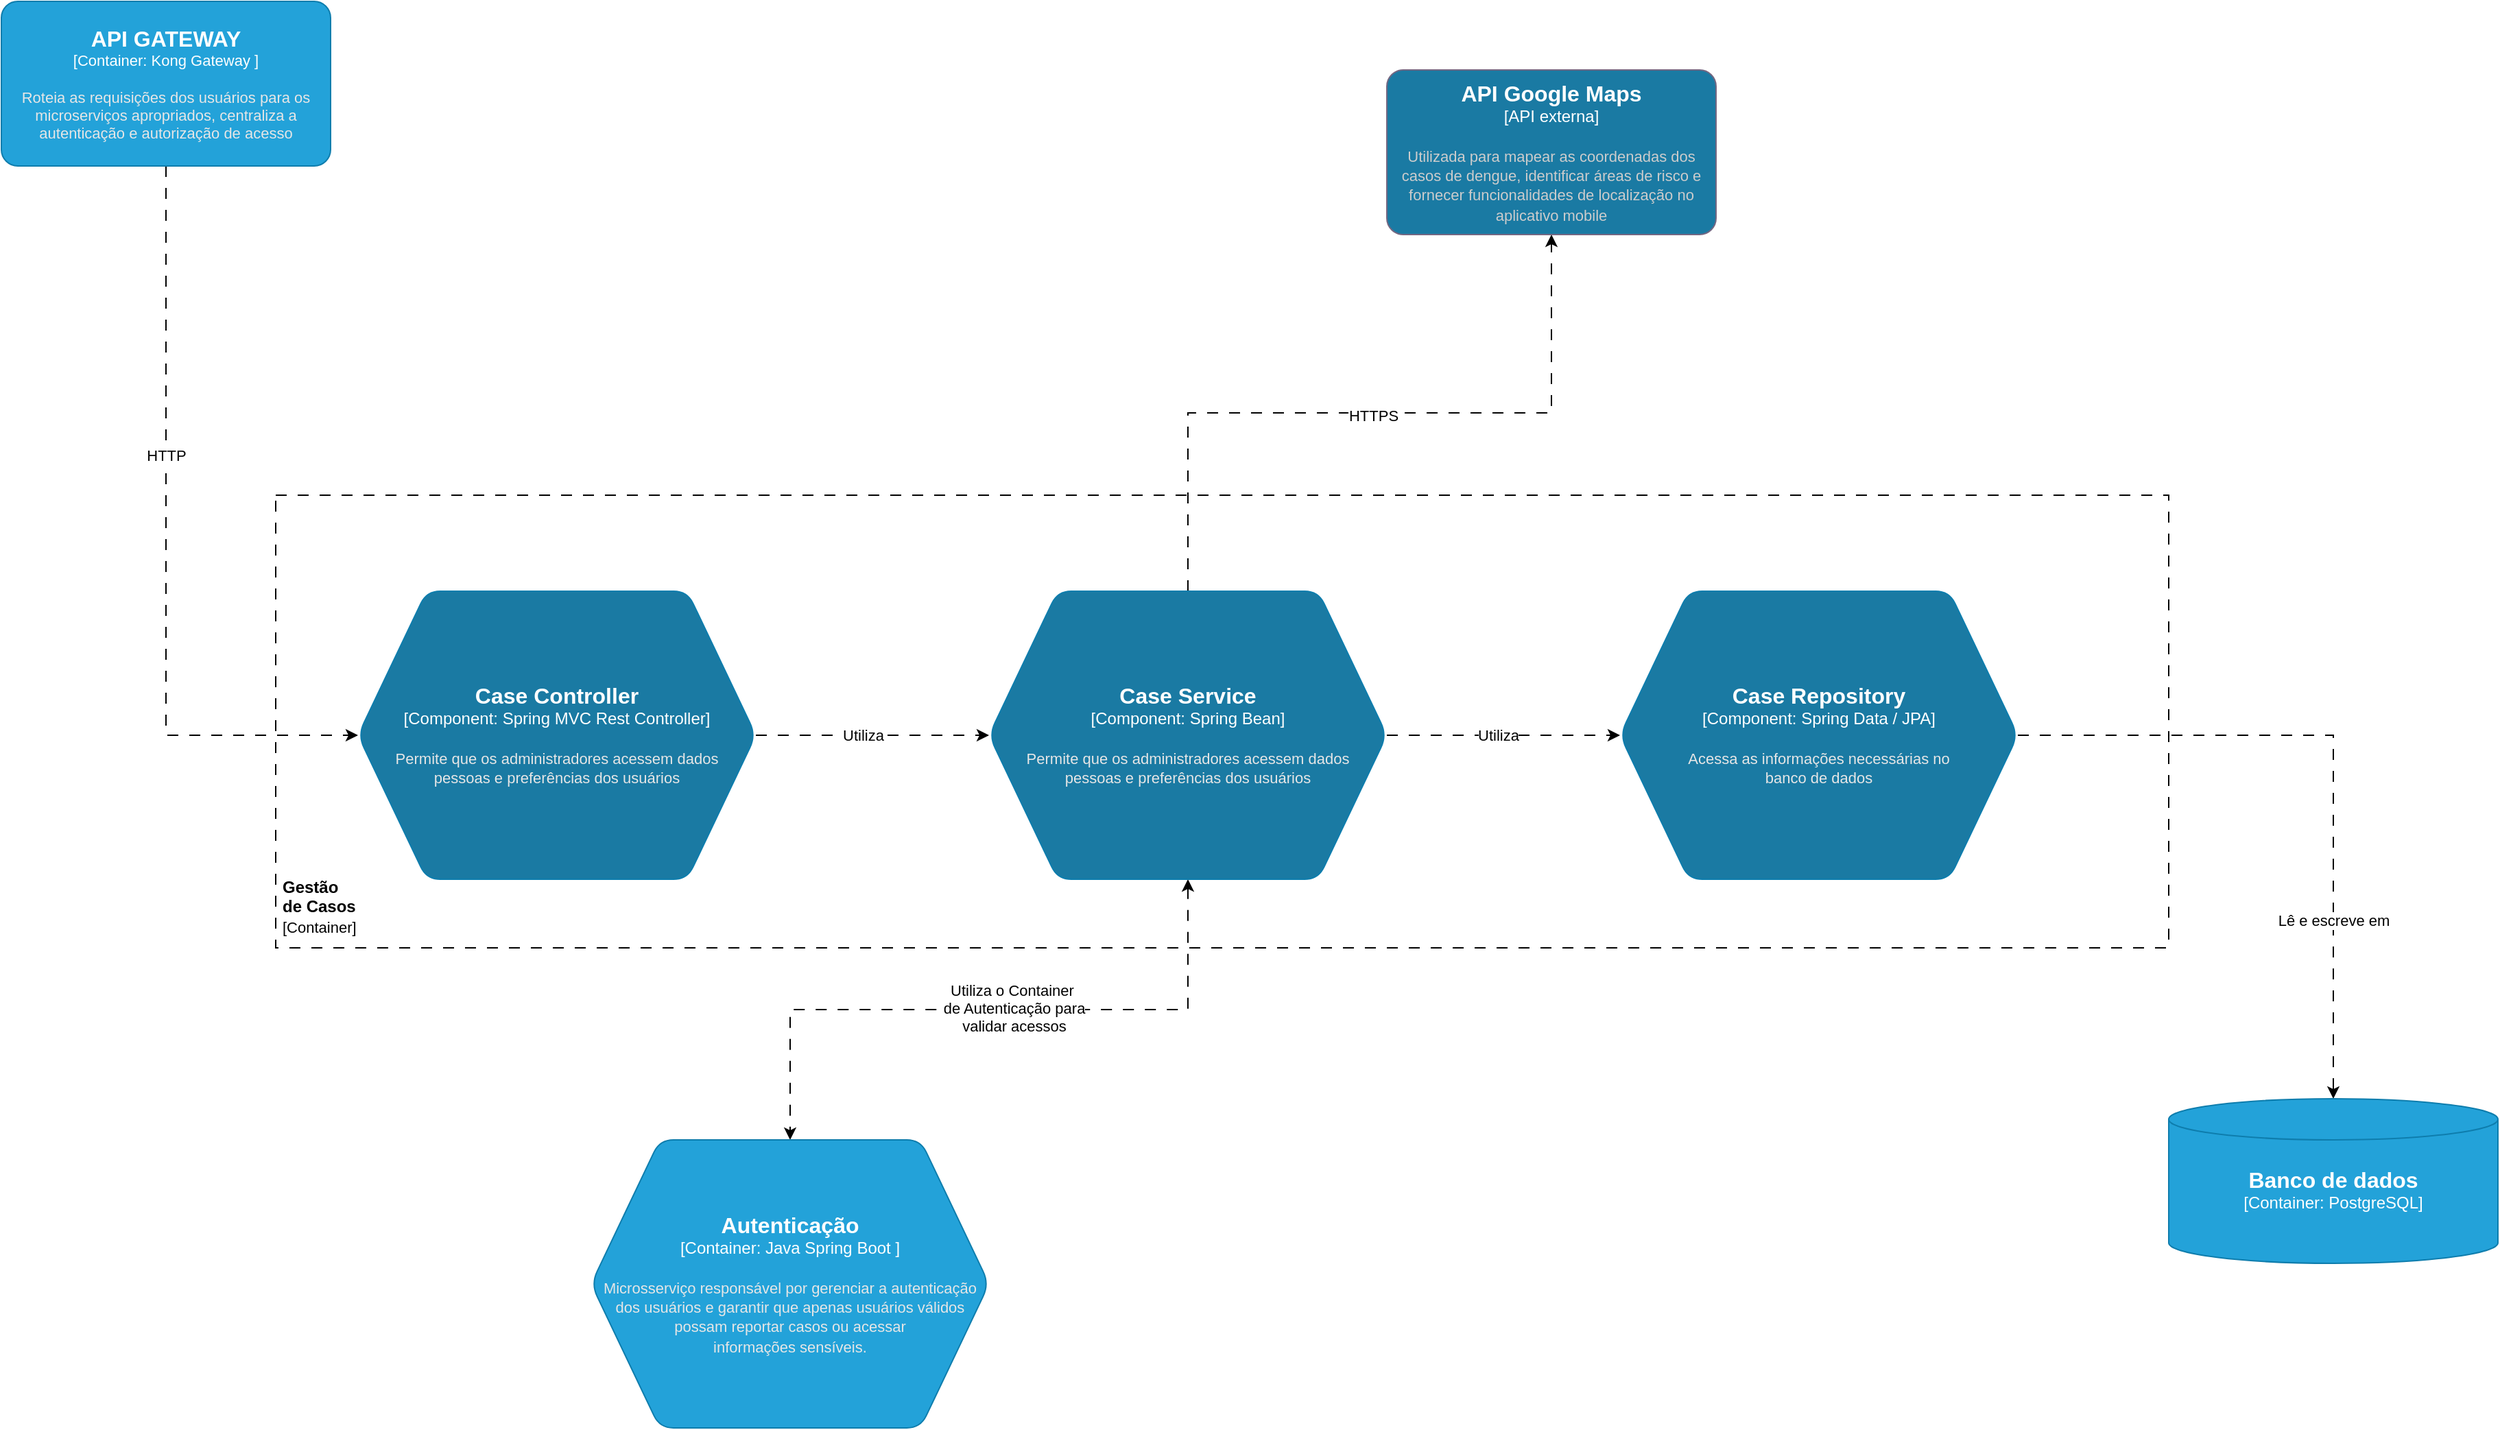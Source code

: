 <mxfile version="25.0.3">
  <diagram name="Página-1" id="72w8gyONWri6qv1IQKfh">
    <mxGraphModel dx="3240" dy="2330" grid="1" gridSize="10" guides="1" tooltips="1" connect="1" arrows="1" fold="1" page="1" pageScale="1" pageWidth="850" pageHeight="1100" math="0" shadow="0">
      <root>
        <mxCell id="0" />
        <mxCell id="1" parent="0" />
        <mxCell id="Dz6mXpDx_hXOHsCZPw8R-1" style="edgeStyle=orthogonalEdgeStyle;rounded=0;orthogonalLoop=1;jettySize=auto;html=1;dashed=1;dashPattern=8 8;entryX=0;entryY=0.5;entryDx=0;entryDy=0;entryPerimeter=0;exitX=0.5;exitY=1;exitDx=0;exitDy=0;exitPerimeter=0;" edge="1" parent="1" source="Dz6mXpDx_hXOHsCZPw8R-3" target="Dz6mXpDx_hXOHsCZPw8R-6">
          <mxGeometry relative="1" as="geometry" />
        </mxCell>
        <mxCell id="Dz6mXpDx_hXOHsCZPw8R-2" value="HTTP" style="edgeLabel;html=1;align=center;verticalAlign=middle;resizable=0;points=[];" vertex="1" connectable="0" parent="Dz6mXpDx_hXOHsCZPw8R-1">
          <mxGeometry x="-0.037" y="2" relative="1" as="geometry">
            <mxPoint x="-2" y="-56" as="offset" />
          </mxGeometry>
        </mxCell>
        <object placeholders="1" c4Name="API GATEWAY" c4Type="Container" c4Technology="Kong Gateway " c4Description="Roteia as requisições dos usuários para os microserviços apropriados, centraliza a autenticação e autorização de acesso" label="&lt;font style=&quot;font-size: 16px&quot;&gt;&lt;b&gt;%c4Name%&lt;/b&gt;&lt;/font&gt;&lt;div&gt;[%c4Type%: %c4Technology%]&lt;/div&gt;&lt;br&gt;&lt;div&gt;&lt;font style=&quot;font-size: 11px&quot;&gt;&lt;font color=&quot;#E6E6E6&quot;&gt;%c4Description%&lt;/font&gt;&lt;/div&gt;" id="Dz6mXpDx_hXOHsCZPw8R-3">
          <mxCell style="rounded=1;whiteSpace=wrap;html=1;fontSize=11;labelBackgroundColor=none;fillColor=#23A2D9;fontColor=#ffffff;align=center;arcSize=10;strokeColor=#0E7DAD;metaEdit=1;resizable=0;points=[[0.25,0,0],[0.5,0,0],[0.75,0,0],[1,0.25,0],[1,0.5,0],[1,0.75,0],[0.75,1,0],[0.5,1,0],[0.25,1,0],[0,0.75,0],[0,0.5,0],[0,0.25,0]];" vertex="1" parent="1">
            <mxGeometry x="-510" y="-1060" width="240" height="120" as="geometry" />
          </mxCell>
        </object>
        <mxCell id="Dz6mXpDx_hXOHsCZPw8R-4" style="edgeStyle=orthogonalEdgeStyle;rounded=0;orthogonalLoop=1;jettySize=auto;html=1;dashed=1;dashPattern=8 8;" edge="1" parent="1" source="Dz6mXpDx_hXOHsCZPw8R-6" target="Dz6mXpDx_hXOHsCZPw8R-11">
          <mxGeometry relative="1" as="geometry" />
        </mxCell>
        <mxCell id="Dz6mXpDx_hXOHsCZPw8R-5" value="Utiliza" style="edgeLabel;html=1;align=center;verticalAlign=middle;resizable=0;points=[];" vertex="1" connectable="0" parent="Dz6mXpDx_hXOHsCZPw8R-4">
          <mxGeometry x="-0.089" relative="1" as="geometry">
            <mxPoint as="offset" />
          </mxGeometry>
        </mxCell>
        <object placeholders="1" c4Name="Case Controller" c4Type="Component" c4Technology="Spring MVC Rest Controller" c4Description="Permite que os administradores acessem dados &#xa;pessoas e preferências dos usuários" label="&lt;font style=&quot;font-size: 16px&quot;&gt;&lt;b&gt;%c4Name%&lt;/b&gt;&lt;/font&gt;&lt;div&gt;[%c4Type%:&amp;nbsp;%c4Technology%]&lt;/div&gt;&lt;br&gt;&lt;div&gt;&lt;font style=&quot;font-size: 11px&quot;&gt;&lt;font color=&quot;#E6E6E6&quot;&gt;%c4Description%&lt;/font&gt;&lt;/div&gt;" id="Dz6mXpDx_hXOHsCZPw8R-6">
          <mxCell style="shape=hexagon;size=50;perimeter=hexagonPerimeter2;whiteSpace=wrap;html=1;fixedSize=1;rounded=1;labelBackgroundColor=none;fillColor=#1A7AA3;fontSize=12;fontColor=#ffffff;align=center;strokeColor=#0E7DAD;metaEdit=1;points=[[0.5,0,0],[1,0.25,0],[1,0.5,0],[1,0.75,0],[0.5,1,0],[0,0.75,0],[0,0.5,0],[0,0.25,0]];resizable=1;movable=1;rotatable=1;deletable=1;editable=1;locked=0;connectable=1;" vertex="1" parent="1">
            <mxGeometry x="-250" y="-630" width="290" height="210" as="geometry" />
          </mxCell>
        </object>
        <mxCell id="Dz6mXpDx_hXOHsCZPw8R-7" style="edgeStyle=orthogonalEdgeStyle;rounded=0;orthogonalLoop=1;jettySize=auto;html=1;startArrow=classic;startFill=1;dashed=1;dashPattern=8 8;" edge="1" parent="1" source="Dz6mXpDx_hXOHsCZPw8R-11" target="Dz6mXpDx_hXOHsCZPw8R-16">
          <mxGeometry relative="1" as="geometry" />
        </mxCell>
        <mxCell id="Dz6mXpDx_hXOHsCZPw8R-8" value="Utiliza o Container&amp;nbsp;&lt;div&gt;de Autenticação para&lt;/div&gt;&lt;div&gt;validar acessos&lt;/div&gt;" style="edgeLabel;html=1;align=center;verticalAlign=middle;resizable=0;points=[];" vertex="1" connectable="0" parent="Dz6mXpDx_hXOHsCZPw8R-7">
          <mxGeometry x="-0.069" y="-1" relative="1" as="geometry">
            <mxPoint x="1" as="offset" />
          </mxGeometry>
        </mxCell>
        <mxCell id="Dz6mXpDx_hXOHsCZPw8R-24" style="edgeStyle=orthogonalEdgeStyle;rounded=0;orthogonalLoop=1;jettySize=auto;html=1;dashed=1;dashPattern=8 8;" edge="1" parent="1" source="Dz6mXpDx_hXOHsCZPw8R-11" target="Dz6mXpDx_hXOHsCZPw8R-23">
          <mxGeometry relative="1" as="geometry" />
        </mxCell>
        <mxCell id="Dz6mXpDx_hXOHsCZPw8R-26" value="HTTPS" style="edgeLabel;html=1;align=center;verticalAlign=middle;resizable=0;points=[];" vertex="1" connectable="0" parent="Dz6mXpDx_hXOHsCZPw8R-24">
          <mxGeometry x="0.008" y="-2" relative="1" as="geometry">
            <mxPoint as="offset" />
          </mxGeometry>
        </mxCell>
        <mxCell id="Dz6mXpDx_hXOHsCZPw8R-27" style="edgeStyle=orthogonalEdgeStyle;rounded=0;orthogonalLoop=1;jettySize=auto;html=1;dashed=1;dashPattern=8 8;" edge="1" parent="1" source="Dz6mXpDx_hXOHsCZPw8R-11" target="Dz6mXpDx_hXOHsCZPw8R-14">
          <mxGeometry relative="1" as="geometry" />
        </mxCell>
        <mxCell id="Dz6mXpDx_hXOHsCZPw8R-28" value="Utiliza" style="edgeLabel;html=1;align=center;verticalAlign=middle;resizable=0;points=[];" vertex="1" connectable="0" parent="Dz6mXpDx_hXOHsCZPw8R-27">
          <mxGeometry x="-0.047" relative="1" as="geometry">
            <mxPoint as="offset" />
          </mxGeometry>
        </mxCell>
        <object placeholders="1" c4Name="Case Service" c4Type="Component" c4Technology="Spring Bean" c4Description="Permite que os administradores acessem dados &#xa;pessoas e preferências dos usuários" label="&lt;font style=&quot;font-size: 16px&quot;&gt;&lt;b&gt;%c4Name%&lt;/b&gt;&lt;/font&gt;&lt;div&gt;[%c4Type%:&amp;nbsp;%c4Technology%]&lt;/div&gt;&lt;br&gt;&lt;div&gt;&lt;font style=&quot;font-size: 11px&quot;&gt;&lt;font color=&quot;#E6E6E6&quot;&gt;%c4Description%&lt;/font&gt;&lt;/div&gt;" id="Dz6mXpDx_hXOHsCZPw8R-11">
          <mxCell style="shape=hexagon;size=50;perimeter=hexagonPerimeter2;whiteSpace=wrap;html=1;fixedSize=1;rounded=1;labelBackgroundColor=none;fillColor=#1A7AA3;fontSize=12;fontColor=#ffffff;align=center;strokeColor=#0E7DAD;metaEdit=1;points=[[0.5,0,0],[1,0.25,0],[1,0.5,0],[1,0.75,0],[0.5,1,0],[0,0.75,0],[0,0.5,0],[0,0.25,0]];resizable=1;movable=1;rotatable=1;deletable=1;editable=1;locked=0;connectable=1;" vertex="1" parent="1">
            <mxGeometry x="210" y="-630" width="290" height="210" as="geometry" />
          </mxCell>
        </object>
        <mxCell id="Dz6mXpDx_hXOHsCZPw8R-12" style="edgeStyle=orthogonalEdgeStyle;rounded=0;orthogonalLoop=1;jettySize=auto;html=1;dashed=1;dashPattern=8 8;" edge="1" parent="1" source="Dz6mXpDx_hXOHsCZPw8R-14" target="Dz6mXpDx_hXOHsCZPw8R-15">
          <mxGeometry relative="1" as="geometry" />
        </mxCell>
        <mxCell id="Dz6mXpDx_hXOHsCZPw8R-13" value="Lê e escreve em" style="edgeLabel;html=1;align=center;verticalAlign=middle;resizable=0;points=[];" vertex="1" connectable="0" parent="Dz6mXpDx_hXOHsCZPw8R-12">
          <mxGeometry y="2" relative="1" as="geometry">
            <mxPoint x="-2" y="117" as="offset" />
          </mxGeometry>
        </mxCell>
        <object placeholders="1" c4Name="Case Repository" c4Type="Component" c4Technology="Spring Data / JPA" c4Description="Acessa as informações necessárias no&#xa;banco de dados" label="&lt;font style=&quot;font-size: 16px&quot;&gt;&lt;b&gt;%c4Name%&lt;/b&gt;&lt;/font&gt;&lt;div&gt;[%c4Type%:&amp;nbsp;%c4Technology%]&lt;/div&gt;&lt;br&gt;&lt;div&gt;&lt;font style=&quot;font-size: 11px&quot;&gt;&lt;font color=&quot;#E6E6E6&quot;&gt;%c4Description%&lt;/font&gt;&lt;/div&gt;" id="Dz6mXpDx_hXOHsCZPw8R-14">
          <mxCell style="shape=hexagon;size=50;perimeter=hexagonPerimeter2;whiteSpace=wrap;html=1;fixedSize=1;rounded=1;labelBackgroundColor=none;fillColor=#1A7AA3;fontSize=12;fontColor=#ffffff;align=center;strokeColor=#0E7DAD;metaEdit=1;points=[[0.5,0,0],[1,0.25,0],[1,0.5,0],[1,0.75,0],[0.5,1,0],[0,0.75,0],[0,0.5,0],[0,0.25,0]];resizable=1;movable=1;rotatable=1;deletable=1;editable=1;locked=0;connectable=1;" vertex="1" parent="1">
            <mxGeometry x="670" y="-630" width="290" height="210" as="geometry" />
          </mxCell>
        </object>
        <object placeholders="1" c4Name="Banco de dados" c4Type="Container" c4Technology="PostgreSQL" c4Description="" label="&lt;font style=&quot;font-size: 16px&quot;&gt;&lt;b&gt;%c4Name%&lt;/b&gt;&lt;/font&gt;&lt;div&gt;[%c4Type%:&amp;nbsp;%c4Technology%]&lt;/div&gt;&lt;br&gt;&lt;div&gt;&lt;font style=&quot;font-size: 11px&quot;&gt;&lt;font color=&quot;#E6E6E6&quot;&gt;%c4Description%&lt;/font&gt;&lt;/div&gt;" id="Dz6mXpDx_hXOHsCZPw8R-15">
          <mxCell style="shape=cylinder3;size=15;whiteSpace=wrap;html=1;boundedLbl=1;rounded=0;labelBackgroundColor=none;fillColor=#23A2D9;fontSize=12;fontColor=#ffffff;align=center;strokeColor=#0E7DAD;metaEdit=1;points=[[0.5,0,0],[1,0.25,0],[1,0.5,0],[1,0.75,0],[0.5,1,0],[0,0.75,0],[0,0.5,0],[0,0.25,0]];resizable=0;" vertex="1" parent="1">
            <mxGeometry x="1070" y="-260" width="240" height="120" as="geometry" />
          </mxCell>
        </object>
        <object placeholders="1" c4Name="Autenticação" c4Type="Container" c4Technology="Java Spring Boot " c4Description="Microsserviço responsável por gerenciar a autenticação dos usuários e garantir que apenas usuários válidos possam reportar casos ou acessar&#xa;informações sensíveis." label="&lt;font style=&quot;font-size: 16px&quot;&gt;&lt;b&gt;%c4Name%&lt;/b&gt;&lt;/font&gt;&lt;div&gt;[%c4Type%:&amp;nbsp;%c4Technology%]&lt;/div&gt;&lt;br&gt;&lt;div&gt;&lt;font style=&quot;font-size: 11px&quot;&gt;&lt;font color=&quot;#E6E6E6&quot;&gt;%c4Description%&lt;/font&gt;&lt;/div&gt;" id="Dz6mXpDx_hXOHsCZPw8R-16">
          <mxCell style="shape=hexagon;size=50;perimeter=hexagonPerimeter2;whiteSpace=wrap;html=1;fixedSize=1;rounded=1;labelBackgroundColor=none;fillColor=#23A2D9;fontSize=12;fontColor=#ffffff;align=center;strokeColor=#0E7DAD;metaEdit=1;points=[[0.5,0,0],[1,0.25,0],[1,0.5,0],[1,0.75,0],[0.5,1,0],[0,0.75,0],[0,0.5,0],[0,0.25,0]];resizable=1;movable=1;rotatable=1;deletable=1;editable=1;locked=0;connectable=1;" vertex="1" parent="1">
            <mxGeometry x="-80" y="-230" width="290" height="210" as="geometry" />
          </mxCell>
        </object>
        <mxCell id="Dz6mXpDx_hXOHsCZPw8R-20" value="" style="group" vertex="1" connectable="0" parent="1">
          <mxGeometry x="-310" y="-700" width="1380" height="330" as="geometry" />
        </mxCell>
        <mxCell id="Dz6mXpDx_hXOHsCZPw8R-21" value="" style="rounded=0;whiteSpace=wrap;html=1;fillColor=none;dashed=1;dashPattern=8 8;" vertex="1" parent="Dz6mXpDx_hXOHsCZPw8R-20">
          <mxGeometry width="1380" height="330" as="geometry" />
        </mxCell>
        <mxCell id="Dz6mXpDx_hXOHsCZPw8R-22" value="&lt;b&gt;Gestão de Casos&lt;/b&gt;&lt;div&gt;&lt;font style=&quot;font-size: 11px;&quot;&gt;[Container]&lt;/font&gt;&lt;/div&gt;" style="text;html=1;align=left;verticalAlign=middle;whiteSpace=wrap;rounded=0;" vertex="1" parent="Dz6mXpDx_hXOHsCZPw8R-20">
          <mxGeometry x="3.443" y="280" width="41.311" height="40" as="geometry" />
        </mxCell>
        <object placeholders="1" c4Name="API Google Maps" c4Type="API externa" c4Description="Utilizada para mapear as coordenadas dos casos de dengue, identificar áreas de risco e fornecer funcionalidades de localização no aplicativo mobile" label="&lt;font style=&quot;font-size: 16px&quot;&gt;&lt;b&gt;%c4Name%&lt;/b&gt;&lt;/font&gt;&lt;div&gt;[%c4Type%]&lt;/div&gt;&lt;br&gt;&lt;div&gt;&lt;font style=&quot;font-size: 11px&quot;&gt;&lt;font color=&quot;#cccccc&quot;&gt;%c4Description%&lt;/font&gt;&lt;/div&gt;" id="Dz6mXpDx_hXOHsCZPw8R-23">
          <mxCell style="rounded=1;whiteSpace=wrap;html=1;labelBackgroundColor=none;fillColor=#1A7AA3;fontColor=#ffffff;align=center;arcSize=10;strokeColor=#736782;metaEdit=1;resizable=0;points=[[0.25,0,0],[0.5,0,0],[0.75,0,0],[1,0.25,0],[1,0.5,0],[1,0.75,0],[0.75,1,0],[0.5,1,0],[0.25,1,0],[0,0.75,0],[0,0.5,0],[0,0.25,0]];verticalAlign=middle;fontFamily=Helvetica;fontSize=12;" vertex="1" parent="1">
            <mxGeometry x="500" y="-1010" width="240" height="120" as="geometry" />
          </mxCell>
        </object>
      </root>
    </mxGraphModel>
  </diagram>
</mxfile>
